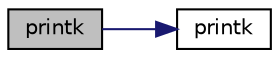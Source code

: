 digraph "printk"
{
  edge [fontname="Helvetica",fontsize="10",labelfontname="Helvetica",labelfontsize="10"];
  node [fontname="Helvetica",fontsize="10",shape=record];
  rankdir="LR";
  Node3 [label="printk",height=0.2,width=0.4,color="black", fillcolor="grey75", style="filled", fontcolor="black"];
  Node3 -> Node4 [color="midnightblue",fontsize="10",style="solid",fontname="Helvetica"];
  Node4 [label="printk",height=0.2,width=0.4,color="black", fillcolor="white", style="filled",URL="$d9/da2/printk__no__arch__impl_8cpp.html#af8d559feb3dc0f436065110149ffce26"];
}
